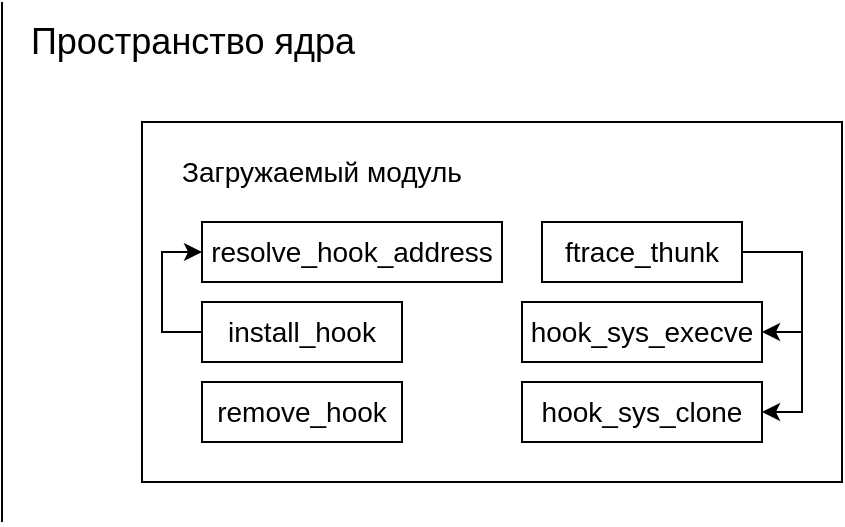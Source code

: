 <mxfile version="20.8.5" type="device" pages="3"><diagram id="thPZqMqyEMVMMG390L3b" name="Структура ПО"><mxGraphModel dx="989" dy="527" grid="1" gridSize="10" guides="1" tooltips="1" connect="1" arrows="1" fold="1" page="1" pageScale="1" pageWidth="827" pageHeight="1169" math="0" shadow="0"><root><mxCell id="0"/><mxCell id="1" parent="0"/><mxCell id="QLZNeXSL7Qu2z2mdMVqf-1" value="" style="rounded=0;whiteSpace=wrap;html=1;" vertex="1" parent="1"><mxGeometry x="230" y="250" width="350" height="180" as="geometry"/></mxCell><mxCell id="QLZNeXSL7Qu2z2mdMVqf-2" value="&lt;font style=&quot;font-size: 14px;&quot;&gt;Загружаемый модуль&lt;/font&gt;" style="text;html=1;strokeColor=none;fillColor=none;align=center;verticalAlign=middle;whiteSpace=wrap;rounded=0;" vertex="1" parent="1"><mxGeometry x="230" y="260" width="180" height="30" as="geometry"/></mxCell><mxCell id="QLZNeXSL7Qu2z2mdMVqf-3" value="&lt;font style=&quot;font-size: 18px;&quot;&gt;Пространство ядра&lt;/font&gt;" style="text;html=1;align=center;verticalAlign=middle;resizable=0;points=[];autosize=1;strokeColor=none;fillColor=none;fontSize=14;" vertex="1" parent="1"><mxGeometry x="160" y="190" width="190" height="40" as="geometry"/></mxCell><mxCell id="8hMBPfqlls_IVSjZCWTG-5" style="edgeStyle=orthogonalEdgeStyle;rounded=0;orthogonalLoop=1;jettySize=auto;html=1;exitX=0;exitY=0.5;exitDx=0;exitDy=0;entryX=0;entryY=0.5;entryDx=0;entryDy=0;fontSize=18;" edge="1" parent="1" source="QLZNeXSL7Qu2z2mdMVqf-4" target="QLZNeXSL7Qu2z2mdMVqf-6"><mxGeometry relative="1" as="geometry"><Array as="points"><mxPoint x="240" y="355"/><mxPoint x="240" y="315"/></Array></mxGeometry></mxCell><mxCell id="QLZNeXSL7Qu2z2mdMVqf-4" value="install_hook" style="rounded=0;whiteSpace=wrap;html=1;fontSize=14;" vertex="1" parent="1"><mxGeometry x="260" y="340" width="100" height="30" as="geometry"/></mxCell><mxCell id="QLZNeXSL7Qu2z2mdMVqf-5" value="remove_hook" style="rounded=0;whiteSpace=wrap;html=1;fontSize=14;" vertex="1" parent="1"><mxGeometry x="260" y="380" width="100" height="30" as="geometry"/></mxCell><mxCell id="QLZNeXSL7Qu2z2mdMVqf-6" value="resolve_hook_address" style="rounded=0;whiteSpace=wrap;html=1;fontSize=14;" vertex="1" parent="1"><mxGeometry x="260" y="300" width="150" height="30" as="geometry"/></mxCell><mxCell id="QLZNeXSL7Qu2z2mdMVqf-8" value="hook_sys_execve" style="rounded=0;whiteSpace=wrap;html=1;fontSize=14;" vertex="1" parent="1"><mxGeometry x="420" y="340" width="120" height="30" as="geometry"/></mxCell><mxCell id="QLZNeXSL7Qu2z2mdMVqf-9" value="hook_sys_clone" style="rounded=0;whiteSpace=wrap;html=1;fontSize=14;" vertex="1" parent="1"><mxGeometry x="420" y="380" width="120" height="30" as="geometry"/></mxCell><mxCell id="QLZNeXSL7Qu2z2mdMVqf-10" style="edgeStyle=orthogonalEdgeStyle;rounded=0;orthogonalLoop=1;jettySize=auto;html=1;exitX=0.5;exitY=1;exitDx=0;exitDy=0;fontSize=18;" edge="1" parent="1" source="QLZNeXSL7Qu2z2mdMVqf-5" target="QLZNeXSL7Qu2z2mdMVqf-5"><mxGeometry relative="1" as="geometry"/></mxCell><mxCell id="8hMBPfqlls_IVSjZCWTG-1" value="" style="endArrow=none;html=1;rounded=0;fontSize=18;" edge="1" parent="1"><mxGeometry width="50" height="50" relative="1" as="geometry"><mxPoint x="160" y="450" as="sourcePoint"/><mxPoint x="160" y="190" as="targetPoint"/></mxGeometry></mxCell><mxCell id="8hMBPfqlls_IVSjZCWTG-4" style="edgeStyle=orthogonalEdgeStyle;rounded=0;orthogonalLoop=1;jettySize=auto;html=1;exitX=1;exitY=0.5;exitDx=0;exitDy=0;entryX=1;entryY=0.5;entryDx=0;entryDy=0;fontSize=18;" edge="1" parent="1" source="8hMBPfqlls_IVSjZCWTG-3" target="QLZNeXSL7Qu2z2mdMVqf-9"><mxGeometry relative="1" as="geometry"><Array as="points"><mxPoint x="560" y="315"/><mxPoint x="560" y="395"/></Array></mxGeometry></mxCell><mxCell id="8hMBPfqlls_IVSjZCWTG-7" style="edgeStyle=orthogonalEdgeStyle;rounded=0;orthogonalLoop=1;jettySize=auto;html=1;exitX=1;exitY=0.5;exitDx=0;exitDy=0;entryX=1;entryY=0.5;entryDx=0;entryDy=0;fontSize=18;" edge="1" parent="1" source="8hMBPfqlls_IVSjZCWTG-3" target="QLZNeXSL7Qu2z2mdMVqf-8"><mxGeometry relative="1" as="geometry"/></mxCell><mxCell id="8hMBPfqlls_IVSjZCWTG-3" value="ftrace_thunk" style="rounded=0;whiteSpace=wrap;html=1;fontSize=14;" vertex="1" parent="1"><mxGeometry x="430" y="300" width="100" height="30" as="geometry"/></mxCell></root></mxGraphModel></diagram><diagram id="5XK5IZ_20lFyInB0WRDR" name="Включение перехвата"><mxGraphModel dx="1434" dy="764" grid="1" gridSize="10" guides="1" tooltips="1" connect="1" arrows="1" fold="1" page="1" pageScale="1" pageWidth="827" pageHeight="1169" math="0" shadow="0"><root><mxCell id="0"/><mxCell id="1" parent="0"/><mxCell id="GByTSbFe0OdER4ATNK64-11" style="edgeStyle=orthogonalEdgeStyle;rounded=0;orthogonalLoop=1;jettySize=auto;html=1;exitX=0.5;exitY=1;exitDx=0;exitDy=0;exitPerimeter=0;fontSize=14;" edge="1" parent="1" source="GByTSbFe0OdER4ATNK64-4" target="GByTSbFe0OdER4ATNK64-7"><mxGeometry relative="1" as="geometry"/></mxCell><mxCell id="GByTSbFe0OdER4ATNK64-4" value="&lt;font style=&quot;font-size: 14px;&quot;&gt;Начало&lt;/font&gt;" style="strokeWidth=1;html=1;shape=mxgraph.flowchart.terminator;whiteSpace=wrap;" vertex="1" parent="1"><mxGeometry x="390" y="80" width="160" height="50" as="geometry"/></mxCell><mxCell id="GByTSbFe0OdER4ATNK64-6" value="&lt;span style=&quot;font-size: 14px;&quot;&gt;Конец&lt;/span&gt;" style="strokeWidth=1;html=1;shape=mxgraph.flowchart.terminator;whiteSpace=wrap;" vertex="1" parent="1"><mxGeometry x="390" y="470" width="160" height="50" as="geometry"/></mxCell><mxCell id="GByTSbFe0OdER4ATNK64-12" style="edgeStyle=orthogonalEdgeStyle;rounded=0;orthogonalLoop=1;jettySize=auto;html=1;exitX=0.5;exitY=1;exitDx=0;exitDy=0;entryX=0.5;entryY=0;entryDx=0;entryDy=0;fontSize=14;" edge="1" parent="1" source="GByTSbFe0OdER4ATNK64-7" target="GByTSbFe0OdER4ATNK64-8"><mxGeometry relative="1" as="geometry"/></mxCell><mxCell id="GByTSbFe0OdER4ATNK64-7" value="Найти адрес обработчика системного вызова" style="rounded=0;whiteSpace=wrap;html=1;fontSize=14;" vertex="1" parent="1"><mxGeometry x="380" y="170" width="180" height="60" as="geometry"/></mxCell><mxCell id="GByTSbFe0OdER4ATNK64-13" style="edgeStyle=orthogonalEdgeStyle;rounded=0;orthogonalLoop=1;jettySize=auto;html=1;exitX=0.5;exitY=1;exitDx=0;exitDy=0;entryX=0.5;entryY=0;entryDx=0;entryDy=0;fontSize=14;" edge="1" parent="1" source="GByTSbFe0OdER4ATNK64-8" target="GByTSbFe0OdER4ATNK64-9"><mxGeometry relative="1" as="geometry"/></mxCell><mxCell id="GByTSbFe0OdER4ATNK64-8" value="Включить ftrace для системного вызова" style="rounded=0;whiteSpace=wrap;html=1;fontSize=14;" vertex="1" parent="1"><mxGeometry x="380" y="270" width="180" height="60" as="geometry"/></mxCell><mxCell id="GByTSbFe0OdER4ATNK64-14" style="edgeStyle=orthogonalEdgeStyle;rounded=0;orthogonalLoop=1;jettySize=auto;html=1;exitX=0.5;exitY=1;exitDx=0;exitDy=0;entryX=0.5;entryY=0;entryDx=0;entryDy=0;entryPerimeter=0;fontSize=14;" edge="1" parent="1" source="GByTSbFe0OdER4ATNK64-9" target="GByTSbFe0OdER4ATNK64-6"><mxGeometry relative="1" as="geometry"/></mxCell><mxCell id="GByTSbFe0OdER4ATNK64-9" value="Разрешить ftrace вызывать коллбек" style="rounded=0;whiteSpace=wrap;html=1;fontSize=14;" vertex="1" parent="1"><mxGeometry x="380" y="370" width="180" height="60" as="geometry"/></mxCell></root></mxGraphModel></diagram><diagram id="8I61R1QJN-OjnVz6mcVD" name="Отключение перехвата"><mxGraphModel dx="819" dy="437" grid="1" gridSize="10" guides="1" tooltips="1" connect="1" arrows="1" fold="1" page="1" pageScale="1" pageWidth="827" pageHeight="1169" math="0" shadow="0"><root><mxCell id="0"/><mxCell id="1" parent="0"/><mxCell id="MPFCFNrWSHXK1Ci6y92s-1" style="edgeStyle=orthogonalEdgeStyle;rounded=0;orthogonalLoop=1;jettySize=auto;html=1;exitX=0.5;exitY=1;exitDx=0;exitDy=0;exitPerimeter=0;fontSize=14;" edge="1" parent="1" source="MPFCFNrWSHXK1Ci6y92s-2" target="MPFCFNrWSHXK1Ci6y92s-5"><mxGeometry relative="1" as="geometry"/></mxCell><mxCell id="MPFCFNrWSHXK1Ci6y92s-2" value="&lt;font style=&quot;font-size: 14px;&quot;&gt;Начало&lt;/font&gt;" style="strokeWidth=1;html=1;shape=mxgraph.flowchart.terminator;whiteSpace=wrap;" vertex="1" parent="1"><mxGeometry x="200" y="145" width="160" height="50" as="geometry"/></mxCell><mxCell id="MPFCFNrWSHXK1Ci6y92s-3" value="&lt;span style=&quot;font-size: 14px;&quot;&gt;Конец&lt;/span&gt;" style="strokeWidth=1;html=1;shape=mxgraph.flowchart.terminator;whiteSpace=wrap;" vertex="1" parent="1"><mxGeometry x="200" y="440" width="160" height="50" as="geometry"/></mxCell><mxCell id="MPFCFNrWSHXK1Ci6y92s-4" style="edgeStyle=orthogonalEdgeStyle;rounded=0;orthogonalLoop=1;jettySize=auto;html=1;exitX=0.5;exitY=1;exitDx=0;exitDy=0;entryX=0.5;entryY=0;entryDx=0;entryDy=0;fontSize=14;" edge="1" parent="1" source="MPFCFNrWSHXK1Ci6y92s-5" target="MPFCFNrWSHXK1Ci6y92s-7"><mxGeometry relative="1" as="geometry"/></mxCell><mxCell id="MPFCFNrWSHXK1Ci6y92s-5" value="Запретить ftrace вызывать коллбек" style="rounded=0;whiteSpace=wrap;html=1;fontSize=14;" vertex="1" parent="1"><mxGeometry x="190" y="235" width="180" height="60" as="geometry"/></mxCell><mxCell id="MPFCFNrWSHXK1Ci6y92s-10" style="edgeStyle=orthogonalEdgeStyle;rounded=0;orthogonalLoop=1;jettySize=auto;html=1;exitX=0.5;exitY=1;exitDx=0;exitDy=0;entryX=0.5;entryY=0;entryDx=0;entryDy=0;entryPerimeter=0;fontSize=14;" edge="1" parent="1" source="MPFCFNrWSHXK1Ci6y92s-7" target="MPFCFNrWSHXK1Ci6y92s-3"><mxGeometry relative="1" as="geometry"/></mxCell><mxCell id="MPFCFNrWSHXK1Ci6y92s-7" value="Отключить ftrace для системного вызова" style="rounded=0;whiteSpace=wrap;html=1;fontSize=14;" vertex="1" parent="1"><mxGeometry x="190" y="335" width="180" height="60" as="geometry"/></mxCell></root></mxGraphModel></diagram></mxfile>